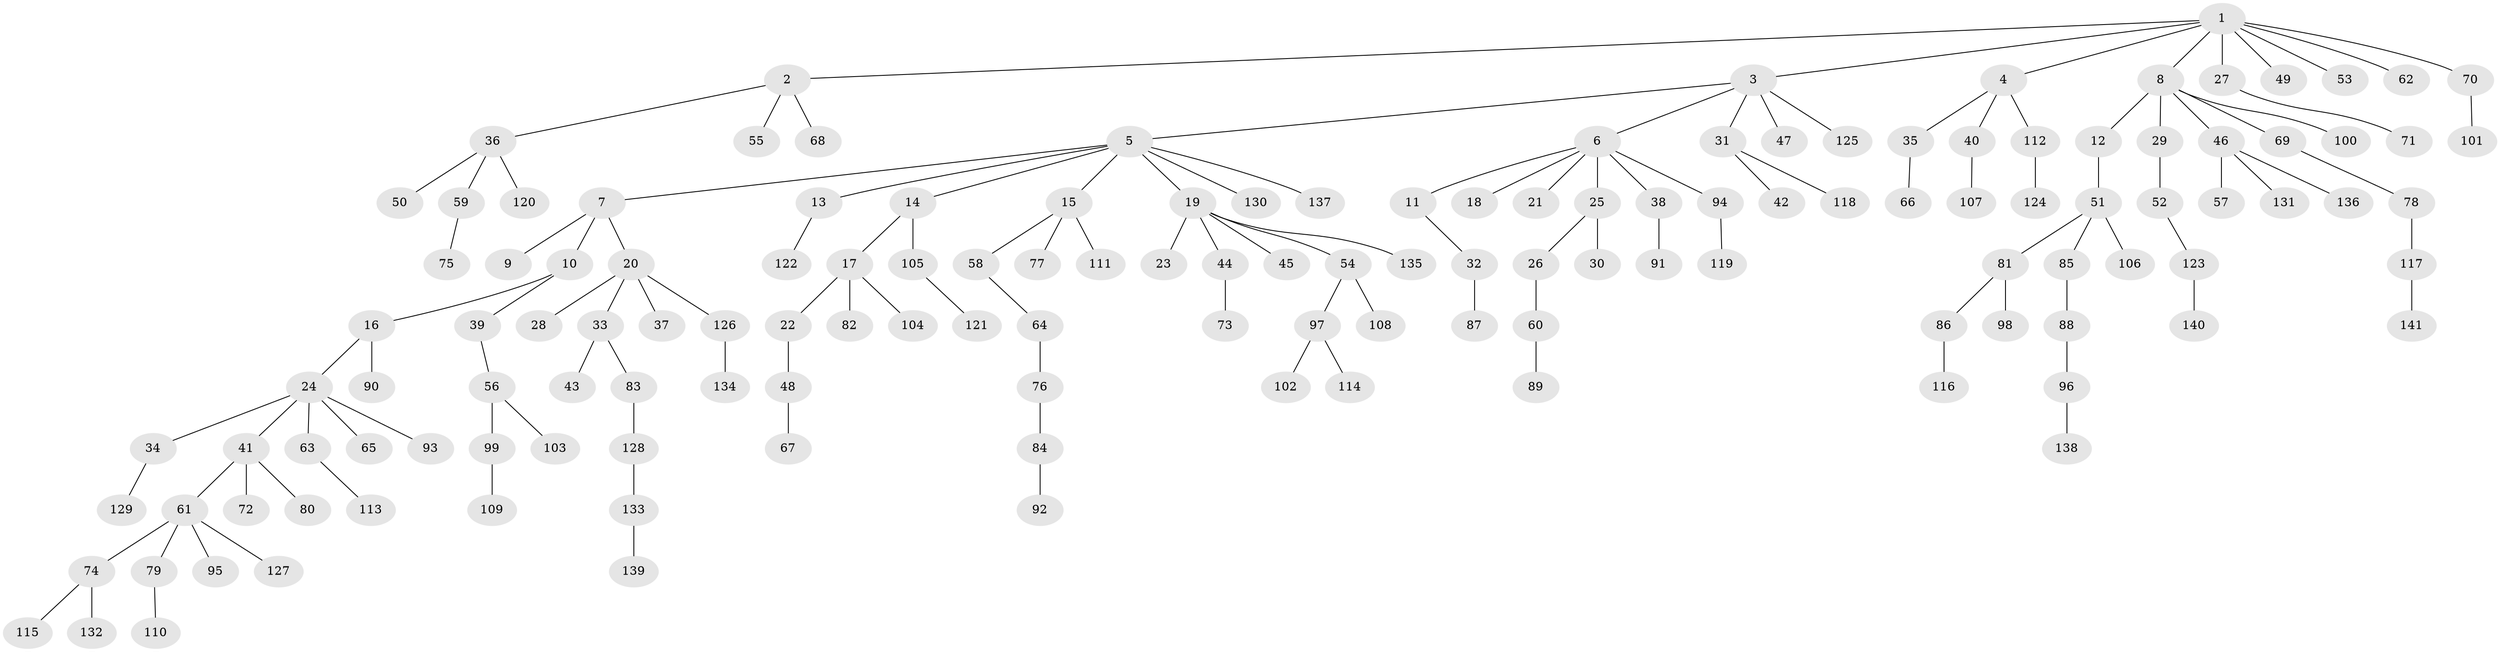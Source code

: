 // Generated by graph-tools (version 1.1) at 2025/36/03/09/25 02:36:39]
// undirected, 141 vertices, 140 edges
graph export_dot {
graph [start="1"]
  node [color=gray90,style=filled];
  1;
  2;
  3;
  4;
  5;
  6;
  7;
  8;
  9;
  10;
  11;
  12;
  13;
  14;
  15;
  16;
  17;
  18;
  19;
  20;
  21;
  22;
  23;
  24;
  25;
  26;
  27;
  28;
  29;
  30;
  31;
  32;
  33;
  34;
  35;
  36;
  37;
  38;
  39;
  40;
  41;
  42;
  43;
  44;
  45;
  46;
  47;
  48;
  49;
  50;
  51;
  52;
  53;
  54;
  55;
  56;
  57;
  58;
  59;
  60;
  61;
  62;
  63;
  64;
  65;
  66;
  67;
  68;
  69;
  70;
  71;
  72;
  73;
  74;
  75;
  76;
  77;
  78;
  79;
  80;
  81;
  82;
  83;
  84;
  85;
  86;
  87;
  88;
  89;
  90;
  91;
  92;
  93;
  94;
  95;
  96;
  97;
  98;
  99;
  100;
  101;
  102;
  103;
  104;
  105;
  106;
  107;
  108;
  109;
  110;
  111;
  112;
  113;
  114;
  115;
  116;
  117;
  118;
  119;
  120;
  121;
  122;
  123;
  124;
  125;
  126;
  127;
  128;
  129;
  130;
  131;
  132;
  133;
  134;
  135;
  136;
  137;
  138;
  139;
  140;
  141;
  1 -- 2;
  1 -- 3;
  1 -- 4;
  1 -- 8;
  1 -- 27;
  1 -- 49;
  1 -- 53;
  1 -- 62;
  1 -- 70;
  2 -- 36;
  2 -- 55;
  2 -- 68;
  3 -- 5;
  3 -- 6;
  3 -- 31;
  3 -- 47;
  3 -- 125;
  4 -- 35;
  4 -- 40;
  4 -- 112;
  5 -- 7;
  5 -- 13;
  5 -- 14;
  5 -- 15;
  5 -- 19;
  5 -- 130;
  5 -- 137;
  6 -- 11;
  6 -- 18;
  6 -- 21;
  6 -- 25;
  6 -- 38;
  6 -- 94;
  7 -- 9;
  7 -- 10;
  7 -- 20;
  8 -- 12;
  8 -- 29;
  8 -- 46;
  8 -- 69;
  8 -- 100;
  10 -- 16;
  10 -- 39;
  11 -- 32;
  12 -- 51;
  13 -- 122;
  14 -- 17;
  14 -- 105;
  15 -- 58;
  15 -- 77;
  15 -- 111;
  16 -- 24;
  16 -- 90;
  17 -- 22;
  17 -- 82;
  17 -- 104;
  19 -- 23;
  19 -- 44;
  19 -- 45;
  19 -- 54;
  19 -- 135;
  20 -- 28;
  20 -- 33;
  20 -- 37;
  20 -- 126;
  22 -- 48;
  24 -- 34;
  24 -- 41;
  24 -- 63;
  24 -- 65;
  24 -- 93;
  25 -- 26;
  25 -- 30;
  26 -- 60;
  27 -- 71;
  29 -- 52;
  31 -- 42;
  31 -- 118;
  32 -- 87;
  33 -- 43;
  33 -- 83;
  34 -- 129;
  35 -- 66;
  36 -- 50;
  36 -- 59;
  36 -- 120;
  38 -- 91;
  39 -- 56;
  40 -- 107;
  41 -- 61;
  41 -- 72;
  41 -- 80;
  44 -- 73;
  46 -- 57;
  46 -- 131;
  46 -- 136;
  48 -- 67;
  51 -- 81;
  51 -- 85;
  51 -- 106;
  52 -- 123;
  54 -- 97;
  54 -- 108;
  56 -- 99;
  56 -- 103;
  58 -- 64;
  59 -- 75;
  60 -- 89;
  61 -- 74;
  61 -- 79;
  61 -- 95;
  61 -- 127;
  63 -- 113;
  64 -- 76;
  69 -- 78;
  70 -- 101;
  74 -- 115;
  74 -- 132;
  76 -- 84;
  78 -- 117;
  79 -- 110;
  81 -- 86;
  81 -- 98;
  83 -- 128;
  84 -- 92;
  85 -- 88;
  86 -- 116;
  88 -- 96;
  94 -- 119;
  96 -- 138;
  97 -- 102;
  97 -- 114;
  99 -- 109;
  105 -- 121;
  112 -- 124;
  117 -- 141;
  123 -- 140;
  126 -- 134;
  128 -- 133;
  133 -- 139;
}
